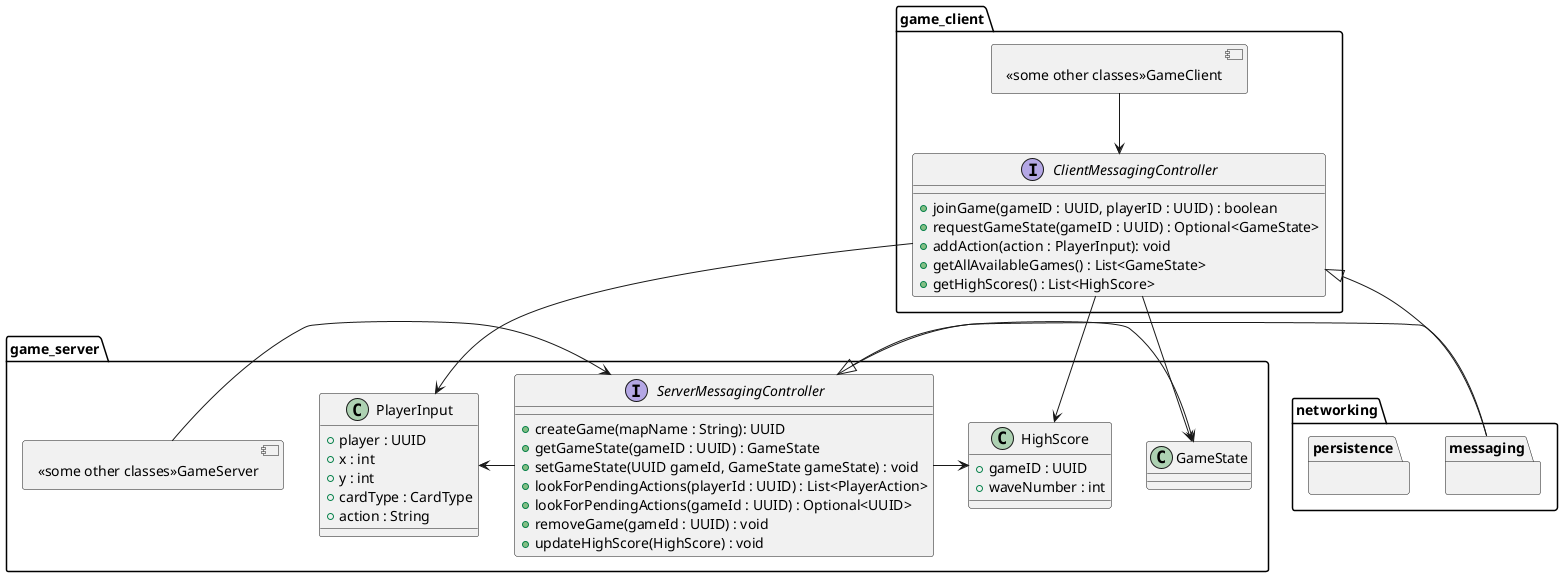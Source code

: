 @startuml
allow_mixing

package "networking" {
    ' interface DAO<K, T> {
    '     +get(id : Key) : Type
    '     +update(id : Key, object : Type) : boolean
    '     +delete(id : Key) : boolean
    '     +add(object : Type) : boolean
    ' }
    ' note left of DAO : follows DataBase Access\n Object pattern
    package persistence {

    }
    
    package messaging {

    }
}

package "game_client" {
    interface ClientMessagingController {
        +joinGame(gameID : UUID, playerID : UUID) : boolean
        +requestGameState(gameID : UUID) : Optional<GameState>
        +addAction(action : PlayerInput): void
        +getAllAvailableGames() : List<GameState>
        +getHighScores() : List<HighScore>
    }

    component "<<some other classes>>GameClient" as GameClient

    GameClient --> ClientMessagingController
}

package "game_server"{
    interface ServerMessagingController {
        +createGame(mapName : String): UUID
        +getGameState(gameID : UUID) : GameState
        +setGameState(UUID gameId, GameState gameState) : void
        +lookForPendingActions(playerId : UUID) : List<PlayerAction>
        +lookForPendingActions(gameId : UUID) : Optional<UUID>
        +removeGame(gameId : UUID) : void
        +updateHighScore(HighScore) : void
    }
    
    class GameState {

    }

    class HighScore {
        +gameID : UUID
        +waveNumber : int
    }

    class PlayerInput {
        +player : UUID
        +x : int
        +y : int
        +cardType : CardType
        +action : String
    }

    component "<<some other classes>>GameServer" as GameServer

    ServerMessagingController -left-> PlayerInput
    GameServer -> ServerMessagingController
    ServerMessagingController -> GameState
    ServerMessagingController -> HighScore
}

messaging -up-|> ClientMessagingController
messaging -left-|> ServerMessagingController 

ClientMessagingController -down-> PlayerInput
ClientMessagingController -down-> GameState
ClientMessagingController -down-> HighScore
'serverMessagingController -[hidden]right-> clientMessagingController

@enduml